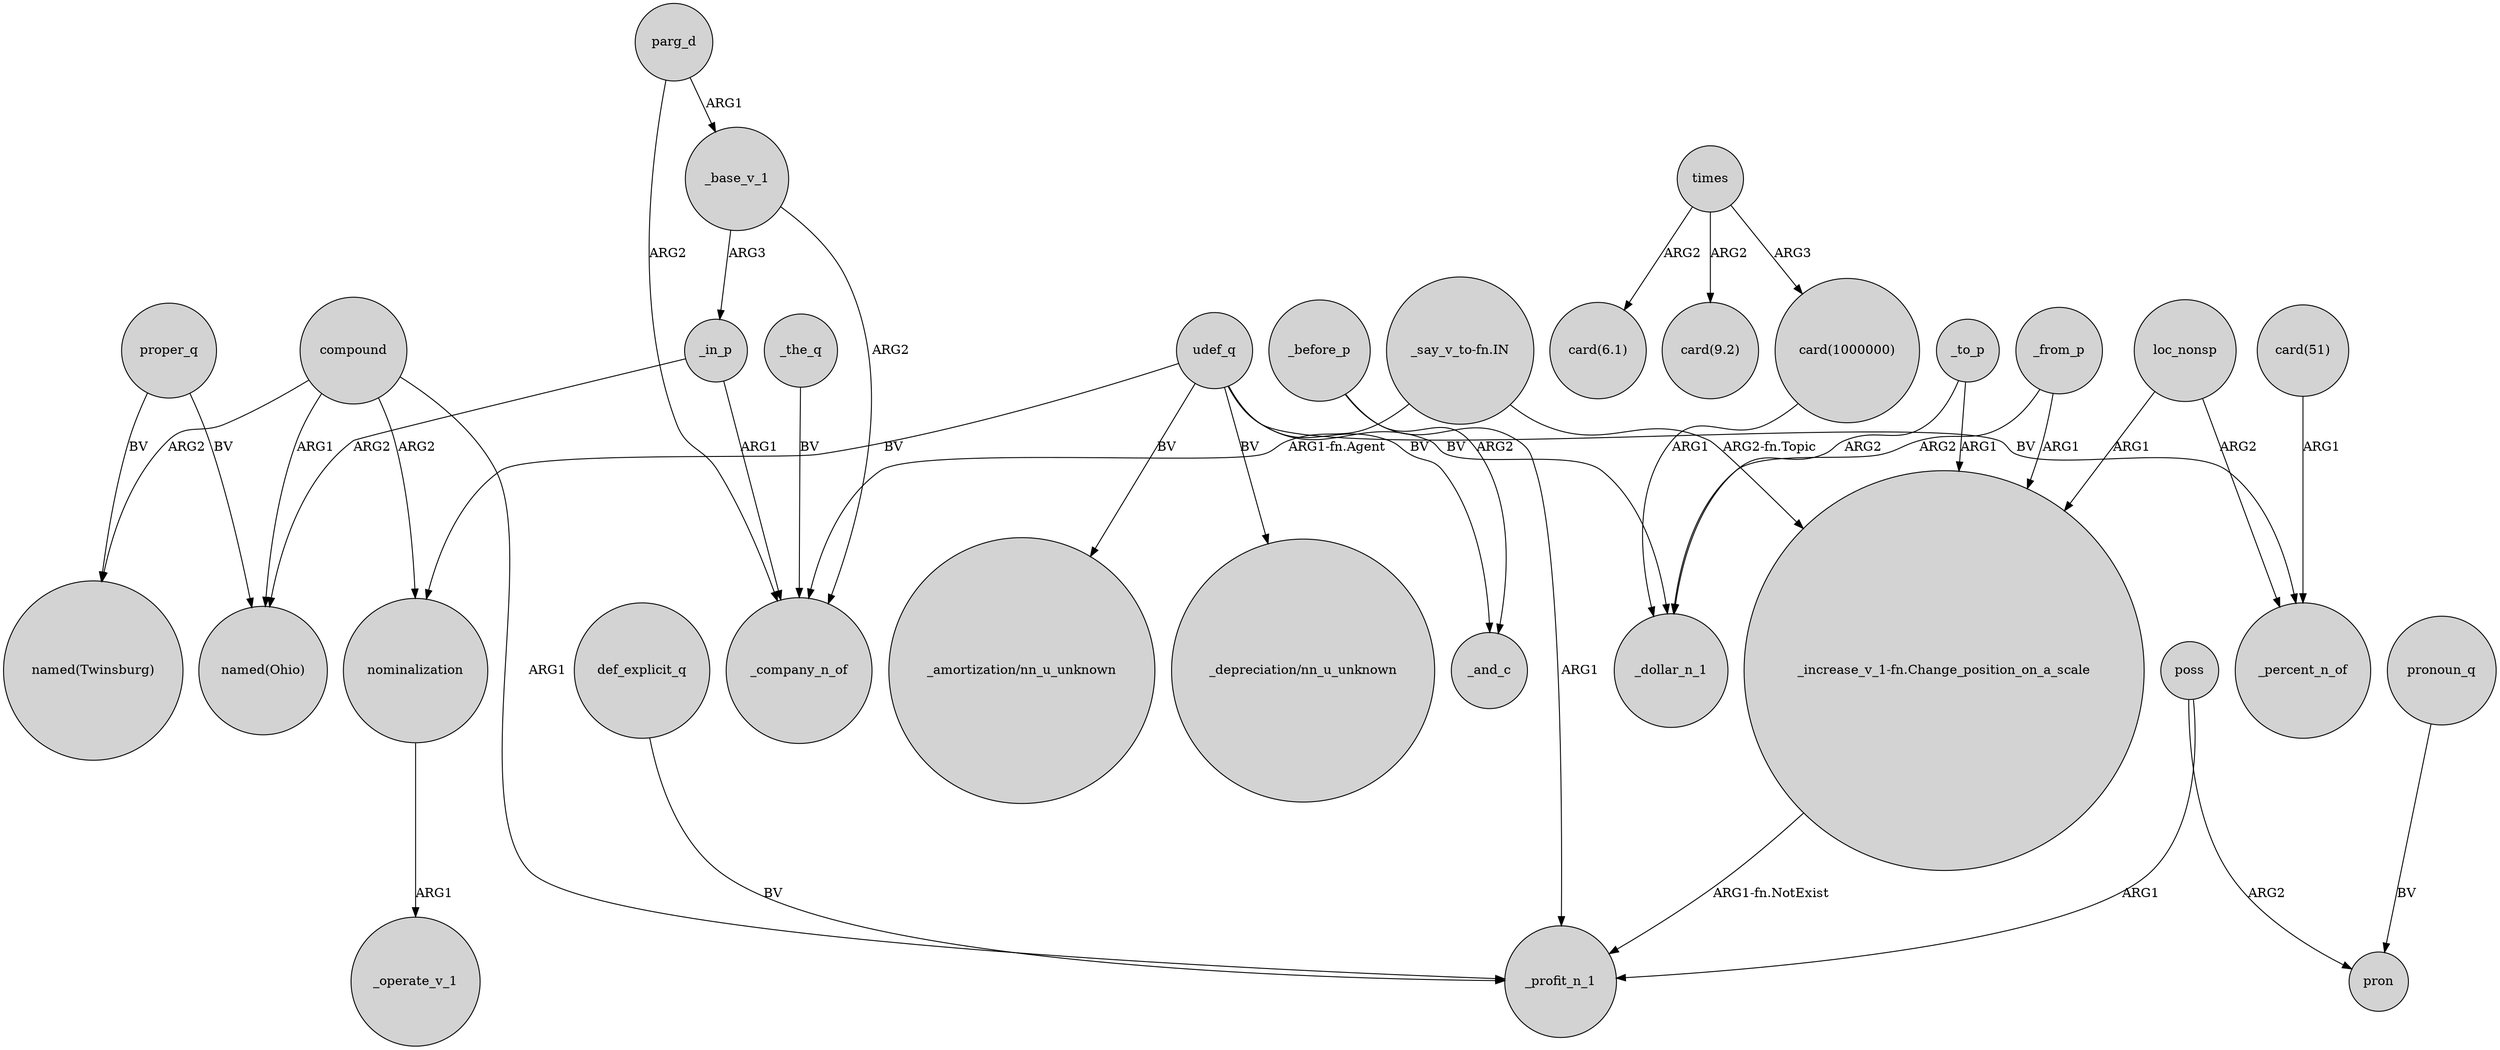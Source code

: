 digraph {
	node [shape=circle style=filled]
	compound -> "named(Ohio)" [label=ARG1]
	"card(1000000)" -> _dollar_n_1 [label=ARG1]
	_before_p -> _profit_n_1 [label=ARG1]
	def_explicit_q -> _profit_n_1 [label=BV]
	proper_q -> "named(Twinsburg)" [label=BV]
	_base_v_1 -> _company_n_of [label=ARG2]
	nominalization -> _operate_v_1 [label=ARG1]
	poss -> pron [label=ARG2]
	_to_p -> _dollar_n_1 [label=ARG2]
	times -> "card(6.1)" [label=ARG2]
	"_say_v_to-fn.IN" -> "_increase_v_1-fn.Change_position_on_a_scale" [label="ARG2-fn.Topic"]
	"card(51)" -> _percent_n_of [label=ARG1]
	compound -> _profit_n_1 [label=ARG1]
	compound -> nominalization [label=ARG2]
	_in_p -> "named(Ohio)" [label=ARG2]
	proper_q -> "named(Ohio)" [label=BV]
	udef_q -> "_amortization/nn_u_unknown" [label=BV]
	loc_nonsp -> "_increase_v_1-fn.Change_position_on_a_scale" [label=ARG1]
	_the_q -> _company_n_of [label=BV]
	_before_p -> _and_c [label=ARG2]
	udef_q -> "_depreciation/nn_u_unknown" [label=BV]
	_to_p -> "_increase_v_1-fn.Change_position_on_a_scale" [label=ARG1]
	"_increase_v_1-fn.Change_position_on_a_scale" -> _profit_n_1 [label="ARG1-fn.NotExist"]
	pronoun_q -> pron [label=BV]
	times -> "card(9.2)" [label=ARG2]
	times -> "card(1000000)" [label=ARG3]
	loc_nonsp -> _percent_n_of [label=ARG2]
	parg_d -> _company_n_of [label=ARG2]
	_base_v_1 -> _in_p [label=ARG3]
	_from_p -> "_increase_v_1-fn.Change_position_on_a_scale" [label=ARG1]
	udef_q -> nominalization [label=BV]
	"_say_v_to-fn.IN" -> _company_n_of [label="ARG1-fn.Agent"]
	compound -> "named(Twinsburg)" [label=ARG2]
	parg_d -> _base_v_1 [label=ARG1]
	poss -> _profit_n_1 [label=ARG1]
	udef_q -> _percent_n_of [label=BV]
	_from_p -> _dollar_n_1 [label=ARG2]
	udef_q -> _and_c [label=BV]
	_in_p -> _company_n_of [label=ARG1]
	udef_q -> _dollar_n_1 [label=BV]
}
